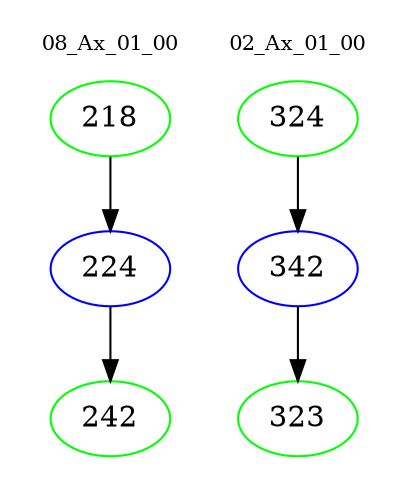 digraph{
subgraph cluster_0 {
color = white
label = "08_Ax_01_00";
fontsize=10;
T0_218 [label="218", color="green"]
T0_218 -> T0_224 [color="black"]
T0_224 [label="224", color="blue"]
T0_224 -> T0_242 [color="black"]
T0_242 [label="242", color="green"]
}
subgraph cluster_1 {
color = white
label = "02_Ax_01_00";
fontsize=10;
T1_324 [label="324", color="green"]
T1_324 -> T1_342 [color="black"]
T1_342 [label="342", color="blue"]
T1_342 -> T1_323 [color="black"]
T1_323 [label="323", color="green"]
}
}

